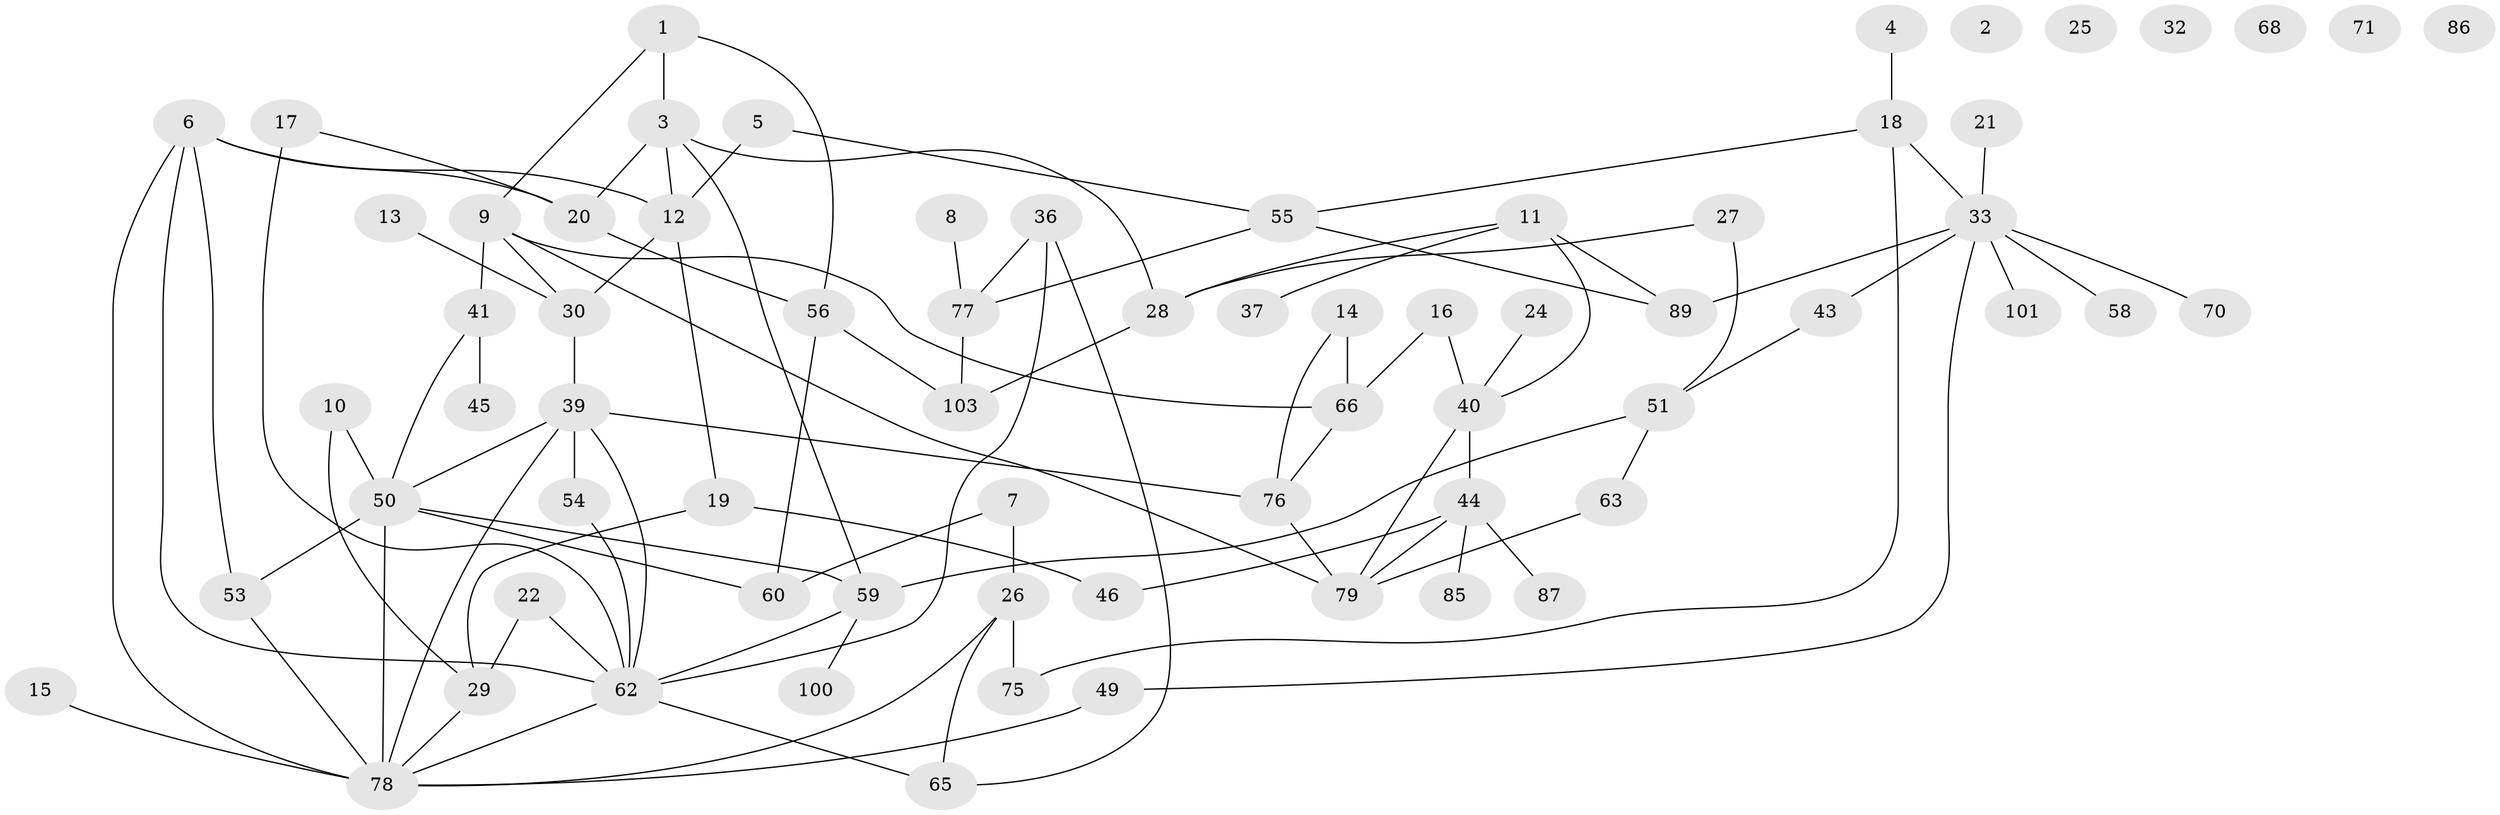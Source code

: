 // Generated by graph-tools (version 1.1) at 2025/23/03/03/25 07:23:27]
// undirected, 69 vertices, 100 edges
graph export_dot {
graph [start="1"]
  node [color=gray90,style=filled];
  1;
  2;
  3 [super="+48"];
  4;
  5 [super="+97"];
  6 [super="+61"];
  7;
  8;
  9 [super="+92"];
  10 [super="+38"];
  11;
  12 [super="+47"];
  13;
  14 [super="+57"];
  15 [super="+34"];
  16 [super="+23"];
  17 [super="+74"];
  18 [super="+31"];
  19;
  20 [super="+42"];
  21;
  22 [super="+73"];
  24;
  25;
  26 [super="+35"];
  27 [super="+99"];
  28 [super="+52"];
  29 [super="+96"];
  30 [super="+88"];
  32;
  33 [super="+83"];
  36;
  37;
  39 [super="+104"];
  40 [super="+72"];
  41 [super="+93"];
  43;
  44 [super="+81"];
  45;
  46;
  49;
  50 [super="+98"];
  51 [super="+94"];
  53;
  54;
  55 [super="+82"];
  56 [super="+90"];
  58;
  59 [super="+64"];
  60 [super="+67"];
  62 [super="+102"];
  63;
  65 [super="+69"];
  66;
  68;
  70;
  71;
  75;
  76 [super="+80"];
  77 [super="+95"];
  78 [super="+91"];
  79 [super="+84"];
  85;
  86;
  87;
  89;
  100;
  101;
  103;
  1 -- 9;
  1 -- 56;
  1 -- 3;
  3 -- 20;
  3 -- 59;
  3 -- 12;
  3 -- 28;
  4 -- 18;
  5 -- 12;
  5 -- 55;
  6 -- 20;
  6 -- 53;
  6 -- 78 [weight=2];
  6 -- 62;
  6 -- 12;
  7 -- 60;
  7 -- 26;
  8 -- 77;
  9 -- 66;
  9 -- 79;
  9 -- 41;
  9 -- 30;
  10 -- 29;
  10 -- 50;
  11 -- 28;
  11 -- 37;
  11 -- 89;
  11 -- 40;
  12 -- 19;
  12 -- 30;
  13 -- 30;
  14 -- 66;
  14 -- 76;
  15 -- 78;
  16 -- 40;
  16 -- 66;
  17 -- 20;
  17 -- 62;
  18 -- 33;
  18 -- 75;
  18 -- 55;
  19 -- 46;
  19 -- 29;
  20 -- 56;
  21 -- 33;
  22 -- 62 [weight=2];
  22 -- 29;
  24 -- 40;
  26 -- 65;
  26 -- 75;
  26 -- 78;
  27 -- 51;
  27 -- 28;
  28 -- 103;
  29 -- 78;
  30 -- 39;
  33 -- 43;
  33 -- 49;
  33 -- 58;
  33 -- 70;
  33 -- 101;
  33 -- 89;
  36 -- 62;
  36 -- 77;
  36 -- 65;
  39 -- 54;
  39 -- 62;
  39 -- 76;
  39 -- 78;
  39 -- 50;
  40 -- 44;
  40 -- 79;
  41 -- 45;
  41 -- 50;
  43 -- 51;
  44 -- 46;
  44 -- 85;
  44 -- 87;
  44 -- 79;
  49 -- 78;
  50 -- 53;
  50 -- 59;
  50 -- 60;
  50 -- 78;
  51 -- 59;
  51 -- 63;
  53 -- 78;
  54 -- 62;
  55 -- 77;
  55 -- 89;
  56 -- 60;
  56 -- 103;
  59 -- 62;
  59 -- 100;
  62 -- 65;
  62 -- 78;
  63 -- 79;
  66 -- 76;
  76 -- 79;
  77 -- 103;
}
